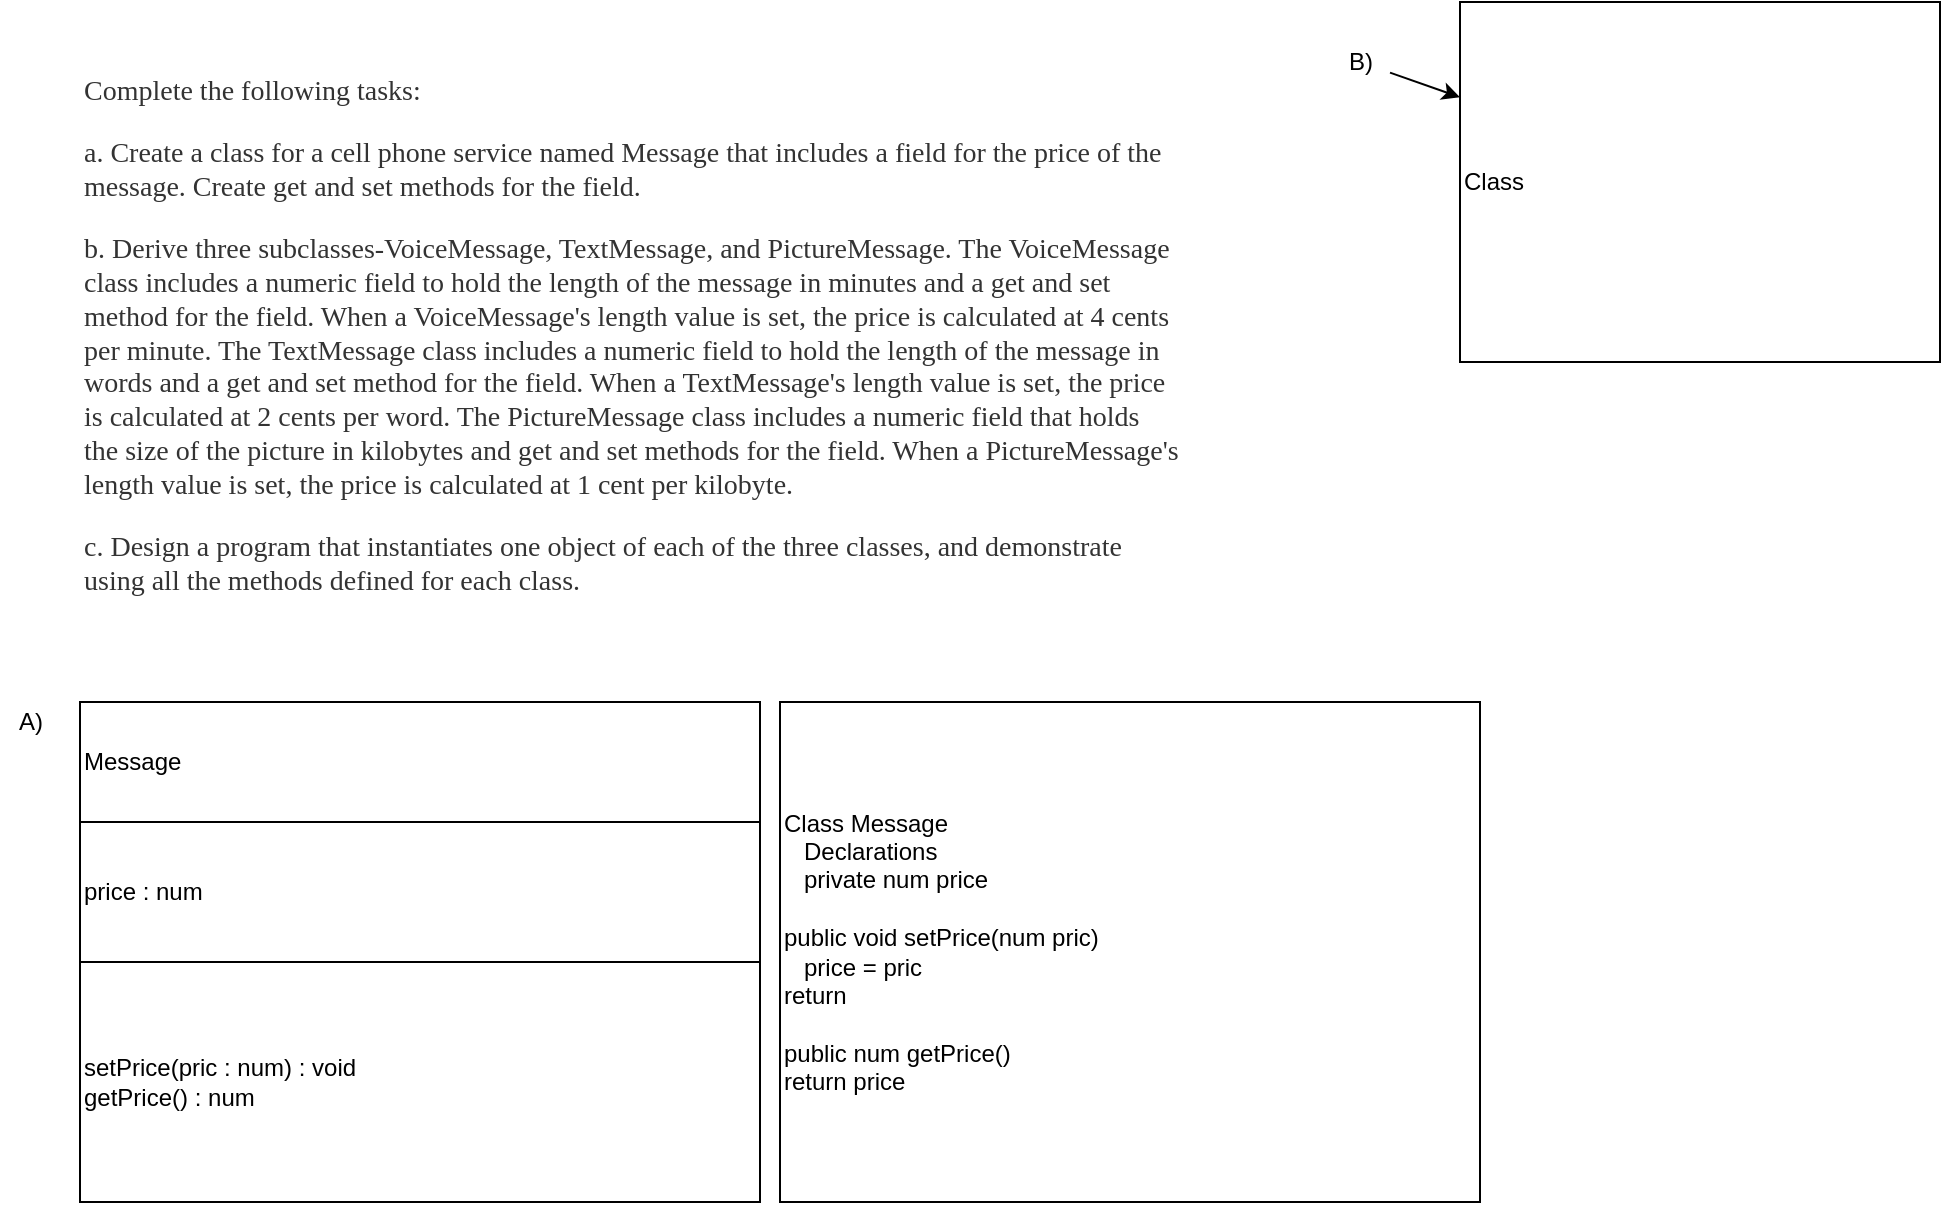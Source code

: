 <mxfile>
    <diagram id="J_u7hf5nX_nk0qVetW2i" name="Page-1">
        <mxGraphModel dx="1028" dy="705" grid="1" gridSize="10" guides="1" tooltips="1" connect="1" arrows="1" fold="1" page="1" pageScale="1" pageWidth="850" pageHeight="1100" math="0" shadow="0">
            <root>
                <mxCell id="0"/>
                <mxCell id="1" parent="0"/>
                <mxCell id="4" value="&lt;span style=&quot;color: rgb(51, 51, 51); font-family: georgia, times, &amp;quot;times new roman&amp;quot;, serif; font-size: 14px; font-style: normal; font-weight: 400; letter-spacing: normal; text-indent: 0px; text-transform: none; word-spacing: 0px; background-color: rgb(255, 255, 255); display: inline; float: none;&quot;&gt;Complete the following tasks:&lt;/span&gt;&lt;br style=&quot;color: rgb(51, 51, 51); font-family: georgia, times, &amp;quot;times new roman&amp;quot;, serif; font-size: 14px; font-style: normal; font-weight: 400; letter-spacing: normal; text-indent: 0px; text-transform: none; word-spacing: 0px; background-color: rgb(255, 255, 255);&quot;&gt;&lt;br style=&quot;color: rgb(51, 51, 51); font-family: georgia, times, &amp;quot;times new roman&amp;quot;, serif; font-size: 14px; font-style: normal; font-weight: 400; letter-spacing: normal; text-indent: 0px; text-transform: none; word-spacing: 0px; background-color: rgb(255, 255, 255);&quot;&gt;&lt;span style=&quot;color: rgb(51, 51, 51); font-family: georgia, times, &amp;quot;times new roman&amp;quot;, serif; font-size: 14px; font-style: normal; font-weight: 400; letter-spacing: normal; text-indent: 0px; text-transform: none; word-spacing: 0px; background-color: rgb(255, 255, 255); display: inline; float: none;&quot;&gt;a. Create a class for a cell phone service named Message that includes a field for the price of the message. Create get and set methods for the field.&lt;/span&gt;&lt;br style=&quot;color: rgb(51, 51, 51); font-family: georgia, times, &amp;quot;times new roman&amp;quot;, serif; font-size: 14px; font-style: normal; font-weight: 400; letter-spacing: normal; text-indent: 0px; text-transform: none; word-spacing: 0px; background-color: rgb(255, 255, 255);&quot;&gt;&lt;br style=&quot;color: rgb(51, 51, 51); font-family: georgia, times, &amp;quot;times new roman&amp;quot;, serif; font-size: 14px; font-style: normal; font-weight: 400; letter-spacing: normal; text-indent: 0px; text-transform: none; word-spacing: 0px; background-color: rgb(255, 255, 255);&quot;&gt;&lt;span style=&quot;color: rgb(51, 51, 51); font-family: georgia, times, &amp;quot;times new roman&amp;quot;, serif; font-size: 14px; font-style: normal; font-weight: 400; letter-spacing: normal; text-indent: 0px; text-transform: none; word-spacing: 0px; background-color: rgb(255, 255, 255); display: inline; float: none;&quot;&gt;b. Derive three subclasses-VoiceMessage, TextMessage, and PictureMessage. The VoiceMessage class includes a numeric field to hold the length of the message in minutes and a get and set method for the field. When a VoiceMessage's length value is set, the price is calculated at 4 cents per minute. The TextMessage class includes a numeric field to hold the length of the message in words and a get and set method for the field. When a TextMessage's length value is set, the price is calculated at 2 cents per word. The PictureMessage class includes a numeric field that holds the size of the picture in kilobytes and get and set methods for the field. When a PictureMessage's length value is set, the price is calculated at 1 cent per kilobyte.&lt;/span&gt;&lt;br style=&quot;color: rgb(51, 51, 51); font-family: georgia, times, &amp;quot;times new roman&amp;quot;, serif; font-size: 14px; font-style: normal; font-weight: 400; letter-spacing: normal; text-indent: 0px; text-transform: none; word-spacing: 0px; background-color: rgb(255, 255, 255);&quot;&gt;&lt;br style=&quot;color: rgb(51, 51, 51); font-family: georgia, times, &amp;quot;times new roman&amp;quot;, serif; font-size: 14px; font-style: normal; font-weight: 400; letter-spacing: normal; text-indent: 0px; text-transform: none; word-spacing: 0px; background-color: rgb(255, 255, 255);&quot;&gt;&lt;span style=&quot;color: rgb(51, 51, 51); font-family: georgia, times, &amp;quot;times new roman&amp;quot;, serif; font-size: 14px; font-style: normal; font-weight: 400; letter-spacing: normal; text-indent: 0px; text-transform: none; word-spacing: 0px; background-color: rgb(255, 255, 255); display: inline; float: none;&quot;&gt;c. Design a program that instantiates one object of each of the three classes, and demonstrate using all the methods defined for each class.&lt;/span&gt;" style="text;whiteSpace=wrap;html=1;" parent="1" vertex="1">
                    <mxGeometry x="330" y="200" width="550" height="260" as="geometry"/>
                </mxCell>
                <mxCell id="5" value="Class Message&lt;br&gt;&amp;nbsp; &amp;nbsp;Declarations&lt;br&gt;&amp;nbsp; &amp;nbsp;private num price&lt;br&gt;&lt;br&gt;public void setPrice(num pric)&lt;br&gt;&amp;nbsp; &amp;nbsp;price = pric&lt;br&gt;return&lt;br&gt;&lt;br&gt;public num getPrice()&lt;br&gt;return price" style="whiteSpace=wrap;html=1;align=left;" vertex="1" parent="1">
                    <mxGeometry x="680" y="520" width="350" height="250" as="geometry"/>
                </mxCell>
                <mxCell id="6" value="Message" style="whiteSpace=wrap;html=1;align=left;" vertex="1" parent="1">
                    <mxGeometry x="330" y="520" width="340" height="60" as="geometry"/>
                </mxCell>
                <mxCell id="7" value="price : num" style="whiteSpace=wrap;html=1;align=left;" vertex="1" parent="1">
                    <mxGeometry x="330" y="580" width="340" height="70" as="geometry"/>
                </mxCell>
                <mxCell id="8" value="setPrice(pric : num) : void&lt;br&gt;getPrice() : num" style="whiteSpace=wrap;html=1;align=left;" vertex="1" parent="1">
                    <mxGeometry x="330" y="650" width="340" height="120" as="geometry"/>
                </mxCell>
                <mxCell id="9" value="A)" style="text;html=1;align=center;verticalAlign=middle;resizable=0;points=[];autosize=1;strokeColor=none;fillColor=none;" vertex="1" parent="1">
                    <mxGeometry x="290" y="520" width="30" height="20" as="geometry"/>
                </mxCell>
                <mxCell id="12" value="" style="edgeStyle=none;html=1;" edge="1" parent="1" source="10" target="11">
                    <mxGeometry relative="1" as="geometry"/>
                </mxCell>
                <mxCell id="10" value="B)" style="text;html=1;align=center;verticalAlign=middle;resizable=0;points=[];autosize=1;strokeColor=none;fillColor=none;" vertex="1" parent="1">
                    <mxGeometry x="955" y="190" width="30" height="20" as="geometry"/>
                </mxCell>
                <mxCell id="11" value="Class&amp;nbsp;" style="whiteSpace=wrap;html=1;align=left;" vertex="1" parent="1">
                    <mxGeometry x="1020" y="170" width="240" height="180" as="geometry"/>
                </mxCell>
            </root>
        </mxGraphModel>
    </diagram>
</mxfile>